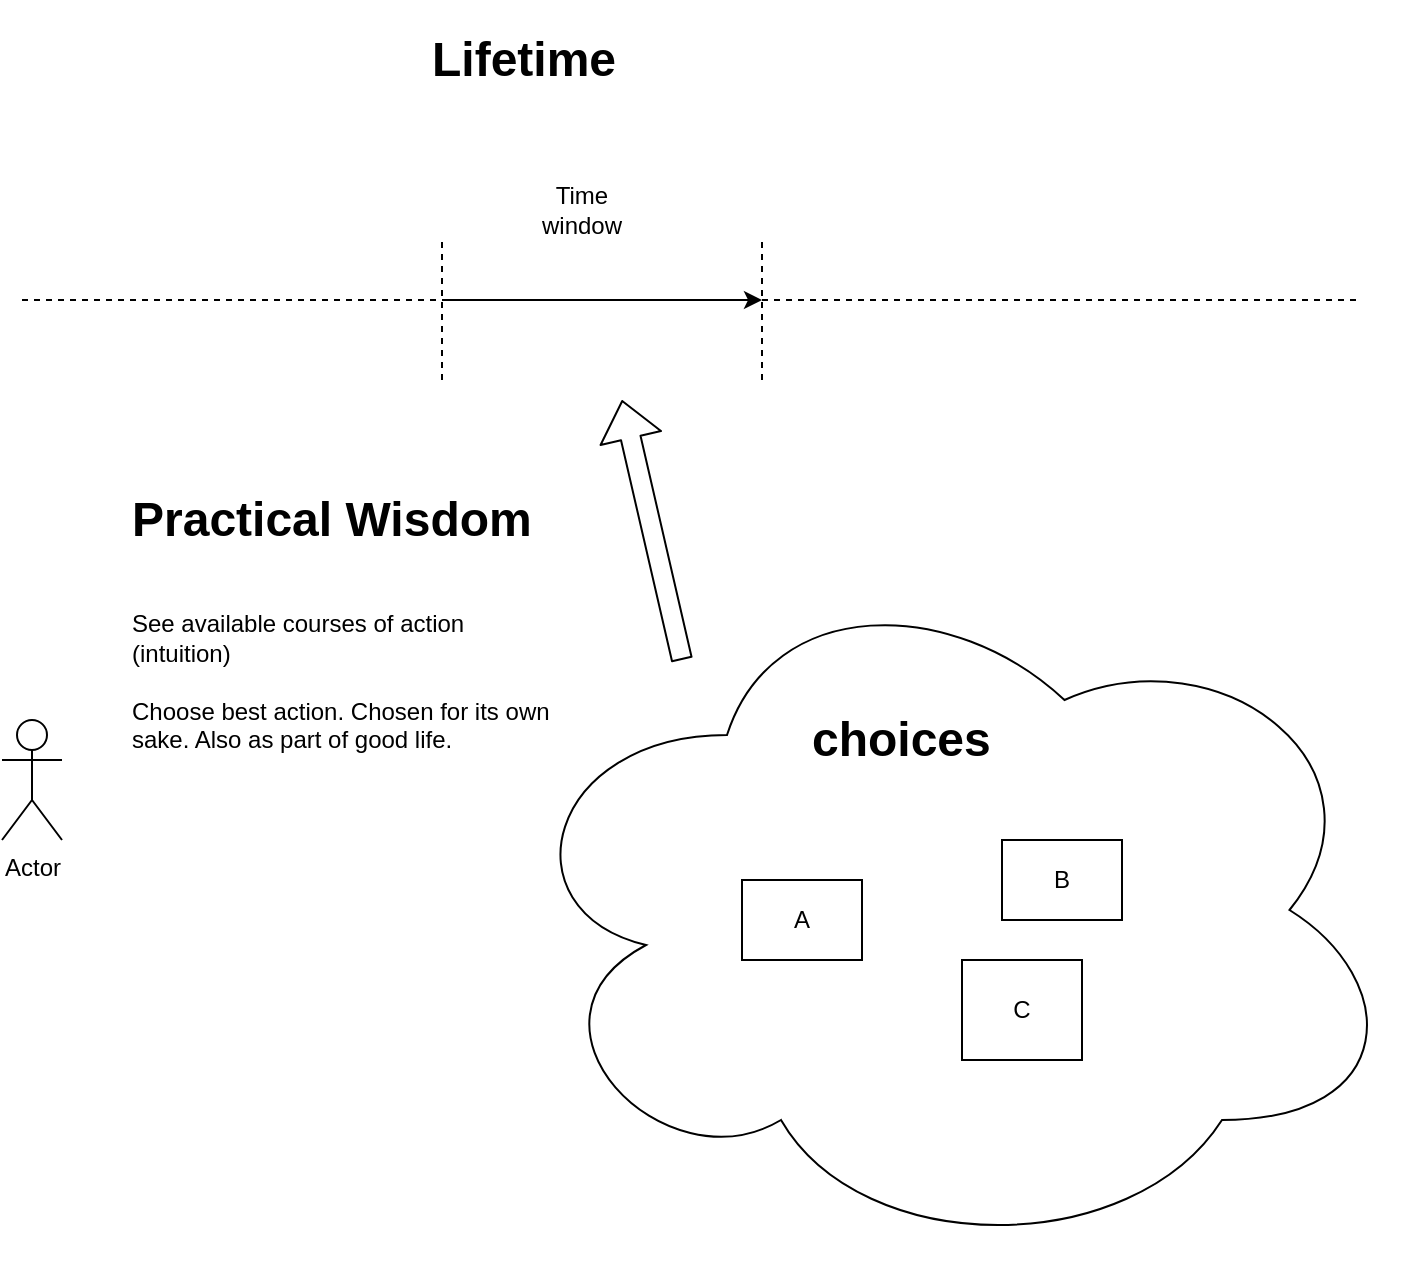 <mxfile version="12.0.2" type="github" pages="1"><diagram id="yduhkQH11HcawlElXuXb" name="Page-1"><mxGraphModel dx="1506" dy="928" grid="1" gridSize="10" guides="1" tooltips="1" connect="1" arrows="1" fold="1" page="1" pageScale="1" pageWidth="827" pageHeight="1169" math="0" shadow="0"><root><mxCell id="0"/><mxCell id="1" parent="0"/><mxCell id="xlraCYwjoOo4w7kk5TAm-10" value="" style="ellipse;shape=cloud;whiteSpace=wrap;html=1;" vertex="1" parent="1"><mxGeometry x="330" y="300" width="450" height="350" as="geometry"/></mxCell><mxCell id="xlraCYwjoOo4w7kk5TAm-1" value="Actor" style="shape=umlActor;verticalLabelPosition=bottom;labelBackgroundColor=#ffffff;verticalAlign=top;html=1;outlineConnect=0;" vertex="1" parent="1"><mxGeometry x="80" y="380" width="30" height="60" as="geometry"/></mxCell><mxCell id="xlraCYwjoOo4w7kk5TAm-2" value="&lt;h1&gt;Lifetime&lt;/h1&gt;" style="text;html=1;strokeColor=none;fillColor=none;spacing=5;spacingTop=-20;whiteSpace=wrap;overflow=hidden;rounded=0;" vertex="1" parent="1"><mxGeometry x="290" y="30" width="210" height="40" as="geometry"/></mxCell><mxCell id="xlraCYwjoOo4w7kk5TAm-3" value="" style="endArrow=none;dashed=1;html=1;" edge="1" parent="1"><mxGeometry width="50" height="50" relative="1" as="geometry"><mxPoint x="300" y="210" as="sourcePoint"/><mxPoint x="300" y="140" as="targetPoint"/></mxGeometry></mxCell><mxCell id="xlraCYwjoOo4w7kk5TAm-4" value="" style="endArrow=classic;html=1;" edge="1" parent="1"><mxGeometry width="50" height="50" relative="1" as="geometry"><mxPoint x="300" y="170" as="sourcePoint"/><mxPoint x="460" y="170" as="targetPoint"/></mxGeometry></mxCell><mxCell id="xlraCYwjoOo4w7kk5TAm-5" value="" style="endArrow=none;dashed=1;html=1;" edge="1" parent="1"><mxGeometry width="50" height="50" relative="1" as="geometry"><mxPoint x="460" y="210" as="sourcePoint"/><mxPoint x="460" y="140" as="targetPoint"/></mxGeometry></mxCell><mxCell id="xlraCYwjoOo4w7kk5TAm-6" value="" style="endArrow=none;dashed=1;html=1;" edge="1" parent="1"><mxGeometry width="50" height="50" relative="1" as="geometry"><mxPoint x="90" y="170" as="sourcePoint"/><mxPoint x="300" y="170" as="targetPoint"/></mxGeometry></mxCell><mxCell id="xlraCYwjoOo4w7kk5TAm-7" value="" style="endArrow=none;dashed=1;html=1;" edge="1" parent="1"><mxGeometry width="50" height="50" relative="1" as="geometry"><mxPoint x="460" y="170" as="sourcePoint"/><mxPoint x="760" y="170" as="targetPoint"/></mxGeometry></mxCell><mxCell id="xlraCYwjoOo4w7kk5TAm-8" value="Time window" style="text;html=1;strokeColor=none;fillColor=none;align=center;verticalAlign=middle;whiteSpace=wrap;rounded=0;" vertex="1" parent="1"><mxGeometry x="350" y="110" width="40" height="30" as="geometry"/></mxCell><mxCell id="xlraCYwjoOo4w7kk5TAm-9" value="&lt;h1&gt;choices&lt;/h1&gt;" style="text;html=1;strokeColor=none;fillColor=none;spacing=5;spacingTop=-20;whiteSpace=wrap;overflow=hidden;rounded=0;" vertex="1" parent="1"><mxGeometry x="480" y="370" width="190" height="120" as="geometry"/></mxCell><mxCell id="xlraCYwjoOo4w7kk5TAm-11" value="A" style="rounded=0;whiteSpace=wrap;html=1;" vertex="1" parent="1"><mxGeometry x="450" y="460" width="60" height="40" as="geometry"/></mxCell><mxCell id="xlraCYwjoOo4w7kk5TAm-12" value="B" style="rounded=0;whiteSpace=wrap;html=1;" vertex="1" parent="1"><mxGeometry x="580" y="440" width="60" height="40" as="geometry"/></mxCell><mxCell id="xlraCYwjoOo4w7kk5TAm-15" value="C" style="rounded=0;whiteSpace=wrap;html=1;" vertex="1" parent="1"><mxGeometry x="560" y="500" width="60" height="50" as="geometry"/></mxCell><mxCell id="xlraCYwjoOo4w7kk5TAm-17" value="" style="shape=flexArrow;endArrow=classic;html=1;" edge="1" parent="1"><mxGeometry width="50" height="50" relative="1" as="geometry"><mxPoint x="420" y="350" as="sourcePoint"/><mxPoint x="390" y="220" as="targetPoint"/></mxGeometry></mxCell><mxCell id="xlraCYwjoOo4w7kk5TAm-19" value="&lt;h1&gt;Practical Wisdom&lt;/h1&gt;&lt;div&gt;&lt;br&gt;&lt;/div&gt;&lt;div&gt;See available courses of action (intuition)&lt;/div&gt;&lt;div&gt;&lt;br&gt;&lt;/div&gt;&lt;div&gt;Choose best action. Chosen for its own sake. Also as part of good life.&lt;/div&gt;" style="text;html=1;strokeColor=none;fillColor=none;spacing=5;spacingTop=-20;whiteSpace=wrap;overflow=hidden;rounded=0;" vertex="1" parent="1"><mxGeometry x="140" y="260" width="220" height="180" as="geometry"/></mxCell></root></mxGraphModel></diagram></mxfile>